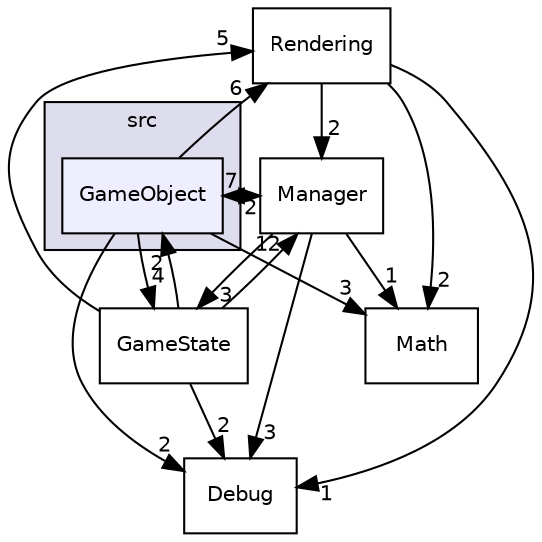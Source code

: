 digraph "src/GameObject" {
  compound=true
  node [ fontsize="10", fontname="Helvetica"];
  edge [ labelfontsize="10", labelfontname="Helvetica"];
  subgraph clusterdir_68267d1309a1af8e8297ef4c3efbcdba {
    graph [ bgcolor="#ddddee", pencolor="black", label="src" fontname="Helvetica", fontsize="10", URL="dir_68267d1309a1af8e8297ef4c3efbcdba.html"]
  dir_fcd885f1a88303dde966862518267a94 [shape=box, label="GameObject", style="filled", fillcolor="#eeeeff", pencolor="black", URL="dir_fcd885f1a88303dde966862518267a94.html"];
  }
  dir_3624c3011e0f2f30fa93f2c3df0f9e35 [shape=box label="Debug" URL="dir_3624c3011e0f2f30fa93f2c3df0f9e35.html"];
  dir_3813464283bee2267f39dcf080a84d74 [shape=box label="Math" URL="dir_3813464283bee2267f39dcf080a84d74.html"];
  dir_d4e015951b263415729819c1a4b61808 [shape=box label="Rendering" URL="dir_d4e015951b263415729819c1a4b61808.html"];
  dir_a9b72590f3a9b1bcc590a6cbbd128b68 [shape=box label="Manager" URL="dir_a9b72590f3a9b1bcc590a6cbbd128b68.html"];
  dir_85747022a2a7635edb179088943f788f [shape=box label="GameState" URL="dir_85747022a2a7635edb179088943f788f.html"];
  dir_d4e015951b263415729819c1a4b61808->dir_3624c3011e0f2f30fa93f2c3df0f9e35 [headlabel="1", labeldistance=1.5 headhref="dir_000008_000002.html"];
  dir_d4e015951b263415729819c1a4b61808->dir_3813464283bee2267f39dcf080a84d74 [headlabel="2", labeldistance=1.5 headhref="dir_000008_000007.html"];
  dir_d4e015951b263415729819c1a4b61808->dir_a9b72590f3a9b1bcc590a6cbbd128b68 [headlabel="2", labeldistance=1.5 headhref="dir_000008_000006.html"];
  dir_a9b72590f3a9b1bcc590a6cbbd128b68->dir_3624c3011e0f2f30fa93f2c3df0f9e35 [headlabel="3", labeldistance=1.5 headhref="dir_000006_000002.html"];
  dir_a9b72590f3a9b1bcc590a6cbbd128b68->dir_3813464283bee2267f39dcf080a84d74 [headlabel="1", labeldistance=1.5 headhref="dir_000006_000007.html"];
  dir_a9b72590f3a9b1bcc590a6cbbd128b68->dir_fcd885f1a88303dde966862518267a94 [headlabel="2", labeldistance=1.5 headhref="dir_000006_000003.html"];
  dir_a9b72590f3a9b1bcc590a6cbbd128b68->dir_85747022a2a7635edb179088943f788f [headlabel="3", labeldistance=1.5 headhref="dir_000006_000004.html"];
  dir_fcd885f1a88303dde966862518267a94->dir_3624c3011e0f2f30fa93f2c3df0f9e35 [headlabel="2", labeldistance=1.5 headhref="dir_000003_000002.html"];
  dir_fcd885f1a88303dde966862518267a94->dir_3813464283bee2267f39dcf080a84d74 [headlabel="3", labeldistance=1.5 headhref="dir_000003_000007.html"];
  dir_fcd885f1a88303dde966862518267a94->dir_d4e015951b263415729819c1a4b61808 [headlabel="6", labeldistance=1.5 headhref="dir_000003_000008.html"];
  dir_fcd885f1a88303dde966862518267a94->dir_a9b72590f3a9b1bcc590a6cbbd128b68 [headlabel="7", labeldistance=1.5 headhref="dir_000003_000006.html"];
  dir_fcd885f1a88303dde966862518267a94->dir_85747022a2a7635edb179088943f788f [headlabel="4", labeldistance=1.5 headhref="dir_000003_000004.html"];
  dir_85747022a2a7635edb179088943f788f->dir_3624c3011e0f2f30fa93f2c3df0f9e35 [headlabel="2", labeldistance=1.5 headhref="dir_000004_000002.html"];
  dir_85747022a2a7635edb179088943f788f->dir_d4e015951b263415729819c1a4b61808 [headlabel="5", labeldistance=1.5 headhref="dir_000004_000008.html"];
  dir_85747022a2a7635edb179088943f788f->dir_a9b72590f3a9b1bcc590a6cbbd128b68 [headlabel="12", labeldistance=1.5 headhref="dir_000004_000006.html"];
  dir_85747022a2a7635edb179088943f788f->dir_fcd885f1a88303dde966862518267a94 [headlabel="2", labeldistance=1.5 headhref="dir_000004_000003.html"];
}
